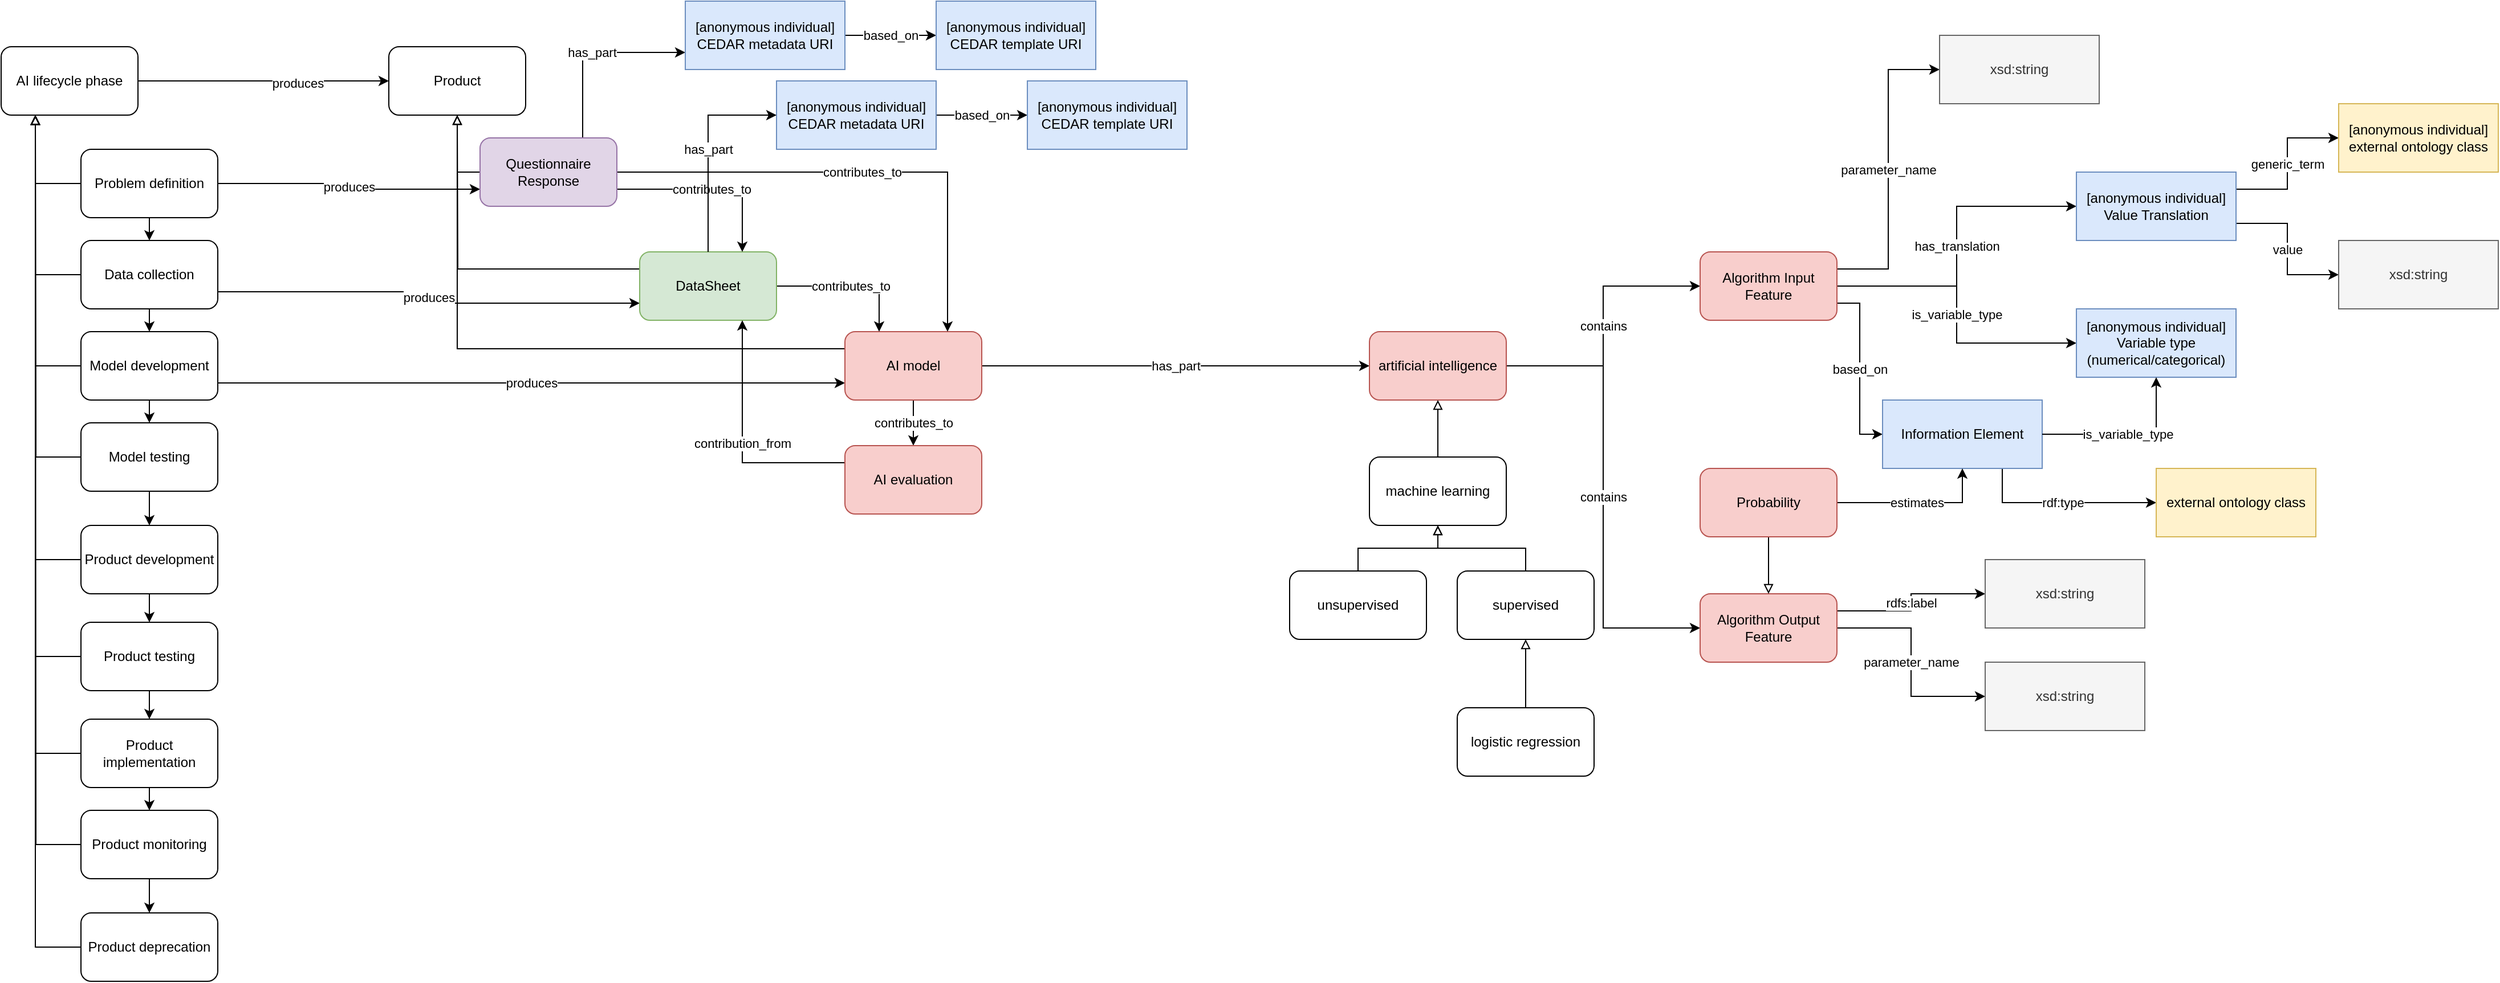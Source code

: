 <mxfile version="21.1.2" type="device">
  <diagram id="C5RBs43oDa-KdzZeNtuy" name="AI model">
    <mxGraphModel dx="1193" dy="843" grid="1" gridSize="10" guides="1" tooltips="1" connect="1" arrows="1" fold="1" page="1" pageScale="1" pageWidth="827" pageHeight="1169" math="0" shadow="0">
      <root>
        <mxCell id="WIyWlLk6GJQsqaUBKTNV-0" />
        <mxCell id="WIyWlLk6GJQsqaUBKTNV-1" parent="WIyWlLk6GJQsqaUBKTNV-0" />
        <mxCell id="dM_Qt6CL8K8Z289YyEKp-29" style="edgeStyle=orthogonalEdgeStyle;rounded=0;orthogonalLoop=1;jettySize=auto;html=1;exitX=1;exitY=0.5;exitDx=0;exitDy=0;entryX=0;entryY=0.5;entryDx=0;entryDy=0;endArrow=classic;endFill=1;" parent="WIyWlLk6GJQsqaUBKTNV-1" source="dM_Qt6CL8K8Z289YyEKp-0" target="dM_Qt6CL8K8Z289YyEKp-28" edge="1">
          <mxGeometry relative="1" as="geometry" />
        </mxCell>
        <mxCell id="dM_Qt6CL8K8Z289YyEKp-30" value="produces" style="edgeLabel;html=1;align=center;verticalAlign=middle;resizable=0;points=[];" parent="dM_Qt6CL8K8Z289YyEKp-29" vertex="1" connectable="0">
          <mxGeometry x="0.273" y="-2" relative="1" as="geometry">
            <mxPoint as="offset" />
          </mxGeometry>
        </mxCell>
        <mxCell id="dM_Qt6CL8K8Z289YyEKp-0" value="AI lifecycle phase" style="rounded=1;whiteSpace=wrap;html=1;" parent="WIyWlLk6GJQsqaUBKTNV-1" vertex="1">
          <mxGeometry x="70" y="50" width="120" height="60" as="geometry" />
        </mxCell>
        <mxCell id="dM_Qt6CL8K8Z289YyEKp-11" style="edgeStyle=orthogonalEdgeStyle;rounded=0;orthogonalLoop=1;jettySize=auto;html=1;exitX=0.5;exitY=1;exitDx=0;exitDy=0;entryX=0.5;entryY=0;entryDx=0;entryDy=0;" parent="WIyWlLk6GJQsqaUBKTNV-1" source="dM_Qt6CL8K8Z289YyEKp-1" target="dM_Qt6CL8K8Z289YyEKp-2" edge="1">
          <mxGeometry relative="1" as="geometry" />
        </mxCell>
        <mxCell id="dM_Qt6CL8K8Z289YyEKp-19" style="edgeStyle=orthogonalEdgeStyle;rounded=0;orthogonalLoop=1;jettySize=auto;html=1;exitX=0;exitY=0.5;exitDx=0;exitDy=0;entryX=0.25;entryY=1;entryDx=0;entryDy=0;endArrow=block;endFill=0;" parent="WIyWlLk6GJQsqaUBKTNV-1" source="dM_Qt6CL8K8Z289YyEKp-1" target="dM_Qt6CL8K8Z289YyEKp-0" edge="1">
          <mxGeometry relative="1" as="geometry" />
        </mxCell>
        <mxCell id="Yw4uyzj8dCI01mVFC5TL-0" value="produces" style="edgeStyle=orthogonalEdgeStyle;rounded=0;orthogonalLoop=1;jettySize=auto;html=1;exitX=1;exitY=0.5;exitDx=0;exitDy=0;entryX=0;entryY=0.75;entryDx=0;entryDy=0;" edge="1" parent="WIyWlLk6GJQsqaUBKTNV-1" source="dM_Qt6CL8K8Z289YyEKp-1" target="SN9f8TlN3MCeiG-UvgbM-5">
          <mxGeometry relative="1" as="geometry" />
        </mxCell>
        <mxCell id="dM_Qt6CL8K8Z289YyEKp-1" value="Problem definition" style="rounded=1;whiteSpace=wrap;html=1;" parent="WIyWlLk6GJQsqaUBKTNV-1" vertex="1">
          <mxGeometry x="140" y="140" width="120" height="60" as="geometry" />
        </mxCell>
        <mxCell id="dM_Qt6CL8K8Z289YyEKp-12" style="edgeStyle=orthogonalEdgeStyle;rounded=0;orthogonalLoop=1;jettySize=auto;html=1;exitX=0.5;exitY=1;exitDx=0;exitDy=0;entryX=0.5;entryY=0;entryDx=0;entryDy=0;" parent="WIyWlLk6GJQsqaUBKTNV-1" source="dM_Qt6CL8K8Z289YyEKp-2" target="dM_Qt6CL8K8Z289YyEKp-3" edge="1">
          <mxGeometry relative="1" as="geometry" />
        </mxCell>
        <mxCell id="Yw4uyzj8dCI01mVFC5TL-1" value="produces" style="edgeStyle=orthogonalEdgeStyle;rounded=0;orthogonalLoop=1;jettySize=auto;html=1;exitX=1;exitY=0.75;exitDx=0;exitDy=0;entryX=0;entryY=0.75;entryDx=0;entryDy=0;" edge="1" parent="WIyWlLk6GJQsqaUBKTNV-1" source="dM_Qt6CL8K8Z289YyEKp-2" target="SN9f8TlN3MCeiG-UvgbM-4">
          <mxGeometry relative="1" as="geometry" />
        </mxCell>
        <mxCell id="dM_Qt6CL8K8Z289YyEKp-2" value="Data collection" style="rounded=1;whiteSpace=wrap;html=1;" parent="WIyWlLk6GJQsqaUBKTNV-1" vertex="1">
          <mxGeometry x="140" y="220" width="120" height="60" as="geometry" />
        </mxCell>
        <mxCell id="dM_Qt6CL8K8Z289YyEKp-13" style="edgeStyle=orthogonalEdgeStyle;rounded=0;orthogonalLoop=1;jettySize=auto;html=1;exitX=0.5;exitY=1;exitDx=0;exitDy=0;entryX=0.5;entryY=0;entryDx=0;entryDy=0;" parent="WIyWlLk6GJQsqaUBKTNV-1" source="dM_Qt6CL8K8Z289YyEKp-3" target="dM_Qt6CL8K8Z289YyEKp-4" edge="1">
          <mxGeometry relative="1" as="geometry" />
        </mxCell>
        <mxCell id="Yw4uyzj8dCI01mVFC5TL-2" value="produces" style="edgeStyle=orthogonalEdgeStyle;rounded=0;orthogonalLoop=1;jettySize=auto;html=1;exitX=1;exitY=0.75;exitDx=0;exitDy=0;entryX=0;entryY=0.75;entryDx=0;entryDy=0;" edge="1" parent="WIyWlLk6GJQsqaUBKTNV-1" source="dM_Qt6CL8K8Z289YyEKp-3" target="dM_Qt6CL8K8Z289YyEKp-31">
          <mxGeometry relative="1" as="geometry" />
        </mxCell>
        <mxCell id="dM_Qt6CL8K8Z289YyEKp-3" value="Model development" style="rounded=1;whiteSpace=wrap;html=1;" parent="WIyWlLk6GJQsqaUBKTNV-1" vertex="1">
          <mxGeometry x="140" y="300" width="120" height="60" as="geometry" />
        </mxCell>
        <mxCell id="dM_Qt6CL8K8Z289YyEKp-14" style="edgeStyle=orthogonalEdgeStyle;rounded=0;orthogonalLoop=1;jettySize=auto;html=1;exitX=0.5;exitY=1;exitDx=0;exitDy=0;entryX=0.5;entryY=0;entryDx=0;entryDy=0;" parent="WIyWlLk6GJQsqaUBKTNV-1" source="dM_Qt6CL8K8Z289YyEKp-4" target="dM_Qt6CL8K8Z289YyEKp-5" edge="1">
          <mxGeometry relative="1" as="geometry" />
        </mxCell>
        <mxCell id="dM_Qt6CL8K8Z289YyEKp-4" value="Model testing" style="rounded=1;whiteSpace=wrap;html=1;" parent="WIyWlLk6GJQsqaUBKTNV-1" vertex="1">
          <mxGeometry x="140" y="380" width="120" height="60" as="geometry" />
        </mxCell>
        <mxCell id="dM_Qt6CL8K8Z289YyEKp-15" style="edgeStyle=orthogonalEdgeStyle;rounded=0;orthogonalLoop=1;jettySize=auto;html=1;exitX=0.5;exitY=1;exitDx=0;exitDy=0;entryX=0.5;entryY=0;entryDx=0;entryDy=0;" parent="WIyWlLk6GJQsqaUBKTNV-1" source="dM_Qt6CL8K8Z289YyEKp-5" target="dM_Qt6CL8K8Z289YyEKp-6" edge="1">
          <mxGeometry relative="1" as="geometry" />
        </mxCell>
        <mxCell id="dM_Qt6CL8K8Z289YyEKp-5" value="Product development" style="rounded=1;whiteSpace=wrap;html=1;" parent="WIyWlLk6GJQsqaUBKTNV-1" vertex="1">
          <mxGeometry x="140" y="470" width="120" height="60" as="geometry" />
        </mxCell>
        <mxCell id="dM_Qt6CL8K8Z289YyEKp-16" style="edgeStyle=orthogonalEdgeStyle;rounded=0;orthogonalLoop=1;jettySize=auto;html=1;exitX=0.5;exitY=1;exitDx=0;exitDy=0;entryX=0.5;entryY=0;entryDx=0;entryDy=0;" parent="WIyWlLk6GJQsqaUBKTNV-1" source="dM_Qt6CL8K8Z289YyEKp-6" target="dM_Qt6CL8K8Z289YyEKp-7" edge="1">
          <mxGeometry relative="1" as="geometry" />
        </mxCell>
        <mxCell id="dM_Qt6CL8K8Z289YyEKp-6" value="Product testing" style="rounded=1;whiteSpace=wrap;html=1;" parent="WIyWlLk6GJQsqaUBKTNV-1" vertex="1">
          <mxGeometry x="140" y="555" width="120" height="60" as="geometry" />
        </mxCell>
        <mxCell id="dM_Qt6CL8K8Z289YyEKp-17" style="edgeStyle=orthogonalEdgeStyle;rounded=0;orthogonalLoop=1;jettySize=auto;html=1;exitX=0.5;exitY=1;exitDx=0;exitDy=0;entryX=0.5;entryY=0;entryDx=0;entryDy=0;" parent="WIyWlLk6GJQsqaUBKTNV-1" source="dM_Qt6CL8K8Z289YyEKp-7" target="dM_Qt6CL8K8Z289YyEKp-8" edge="1">
          <mxGeometry relative="1" as="geometry" />
        </mxCell>
        <mxCell id="dM_Qt6CL8K8Z289YyEKp-7" value="Product implementation" style="rounded=1;whiteSpace=wrap;html=1;" parent="WIyWlLk6GJQsqaUBKTNV-1" vertex="1">
          <mxGeometry x="140" y="640" width="120" height="60" as="geometry" />
        </mxCell>
        <mxCell id="dM_Qt6CL8K8Z289YyEKp-18" style="edgeStyle=orthogonalEdgeStyle;rounded=0;orthogonalLoop=1;jettySize=auto;html=1;exitX=0.5;exitY=1;exitDx=0;exitDy=0;entryX=0.5;entryY=0;entryDx=0;entryDy=0;" parent="WIyWlLk6GJQsqaUBKTNV-1" source="dM_Qt6CL8K8Z289YyEKp-8" target="dM_Qt6CL8K8Z289YyEKp-9" edge="1">
          <mxGeometry relative="1" as="geometry" />
        </mxCell>
        <mxCell id="dM_Qt6CL8K8Z289YyEKp-8" value="Product monitoring" style="rounded=1;whiteSpace=wrap;html=1;" parent="WIyWlLk6GJQsqaUBKTNV-1" vertex="1">
          <mxGeometry x="140" y="720" width="120" height="60" as="geometry" />
        </mxCell>
        <mxCell id="dM_Qt6CL8K8Z289YyEKp-9" value="Product deprecation" style="rounded=1;whiteSpace=wrap;html=1;" parent="WIyWlLk6GJQsqaUBKTNV-1" vertex="1">
          <mxGeometry x="140" y="810" width="120" height="60" as="geometry" />
        </mxCell>
        <mxCell id="dM_Qt6CL8K8Z289YyEKp-20" style="edgeStyle=orthogonalEdgeStyle;rounded=0;orthogonalLoop=1;jettySize=auto;html=1;exitX=0;exitY=0.5;exitDx=0;exitDy=0;entryX=0.25;entryY=1;entryDx=0;entryDy=0;endArrow=block;endFill=0;" parent="WIyWlLk6GJQsqaUBKTNV-1" source="dM_Qt6CL8K8Z289YyEKp-2" target="dM_Qt6CL8K8Z289YyEKp-0" edge="1">
          <mxGeometry relative="1" as="geometry">
            <mxPoint x="150" y="180" as="sourcePoint" />
            <mxPoint x="110" y="120" as="targetPoint" />
          </mxGeometry>
        </mxCell>
        <mxCell id="dM_Qt6CL8K8Z289YyEKp-21" style="edgeStyle=orthogonalEdgeStyle;rounded=0;orthogonalLoop=1;jettySize=auto;html=1;exitX=0;exitY=0.5;exitDx=0;exitDy=0;entryX=0.25;entryY=1;entryDx=0;entryDy=0;endArrow=block;endFill=0;" parent="WIyWlLk6GJQsqaUBKTNV-1" source="dM_Qt6CL8K8Z289YyEKp-3" target="dM_Qt6CL8K8Z289YyEKp-0" edge="1">
          <mxGeometry relative="1" as="geometry">
            <mxPoint x="150" y="260" as="sourcePoint" />
            <mxPoint x="110" y="120" as="targetPoint" />
          </mxGeometry>
        </mxCell>
        <mxCell id="dM_Qt6CL8K8Z289YyEKp-22" style="edgeStyle=orthogonalEdgeStyle;rounded=0;orthogonalLoop=1;jettySize=auto;html=1;exitX=0;exitY=0.5;exitDx=0;exitDy=0;endArrow=block;endFill=0;" parent="WIyWlLk6GJQsqaUBKTNV-1" source="dM_Qt6CL8K8Z289YyEKp-4" edge="1">
          <mxGeometry relative="1" as="geometry">
            <mxPoint x="160" y="270" as="sourcePoint" />
            <mxPoint x="100" y="110" as="targetPoint" />
          </mxGeometry>
        </mxCell>
        <mxCell id="dM_Qt6CL8K8Z289YyEKp-23" style="edgeStyle=orthogonalEdgeStyle;rounded=0;orthogonalLoop=1;jettySize=auto;html=1;exitX=0;exitY=0.5;exitDx=0;exitDy=0;entryX=0.25;entryY=1;entryDx=0;entryDy=0;endArrow=block;endFill=0;" parent="WIyWlLk6GJQsqaUBKTNV-1" source="dM_Qt6CL8K8Z289YyEKp-5" target="dM_Qt6CL8K8Z289YyEKp-0" edge="1">
          <mxGeometry relative="1" as="geometry">
            <mxPoint x="170" y="280" as="sourcePoint" />
            <mxPoint x="130" y="140" as="targetPoint" />
          </mxGeometry>
        </mxCell>
        <mxCell id="dM_Qt6CL8K8Z289YyEKp-24" style="edgeStyle=orthogonalEdgeStyle;rounded=0;orthogonalLoop=1;jettySize=auto;html=1;exitX=0;exitY=0.5;exitDx=0;exitDy=0;entryX=0.25;entryY=1;entryDx=0;entryDy=0;endArrow=block;endFill=0;" parent="WIyWlLk6GJQsqaUBKTNV-1" source="dM_Qt6CL8K8Z289YyEKp-6" target="dM_Qt6CL8K8Z289YyEKp-0" edge="1">
          <mxGeometry relative="1" as="geometry">
            <mxPoint x="180" y="290" as="sourcePoint" />
            <mxPoint x="140" y="150" as="targetPoint" />
          </mxGeometry>
        </mxCell>
        <mxCell id="dM_Qt6CL8K8Z289YyEKp-25" style="edgeStyle=orthogonalEdgeStyle;rounded=0;orthogonalLoop=1;jettySize=auto;html=1;exitX=0;exitY=0.5;exitDx=0;exitDy=0;endArrow=block;endFill=0;entryX=0.25;entryY=1;entryDx=0;entryDy=0;" parent="WIyWlLk6GJQsqaUBKTNV-1" source="dM_Qt6CL8K8Z289YyEKp-7" target="dM_Qt6CL8K8Z289YyEKp-0" edge="1">
          <mxGeometry relative="1" as="geometry">
            <mxPoint x="190" y="300" as="sourcePoint" />
            <mxPoint x="80" y="150" as="targetPoint" />
          </mxGeometry>
        </mxCell>
        <mxCell id="dM_Qt6CL8K8Z289YyEKp-26" style="edgeStyle=orthogonalEdgeStyle;rounded=0;orthogonalLoop=1;jettySize=auto;html=1;exitX=0;exitY=0.5;exitDx=0;exitDy=0;endArrow=block;endFill=0;" parent="WIyWlLk6GJQsqaUBKTNV-1" source="dM_Qt6CL8K8Z289YyEKp-8" edge="1">
          <mxGeometry relative="1" as="geometry">
            <mxPoint x="70" y="350" as="sourcePoint" />
            <mxPoint x="100" y="110" as="targetPoint" />
          </mxGeometry>
        </mxCell>
        <mxCell id="dM_Qt6CL8K8Z289YyEKp-27" style="edgeStyle=orthogonalEdgeStyle;rounded=0;orthogonalLoop=1;jettySize=auto;html=1;exitX=0;exitY=0.5;exitDx=0;exitDy=0;endArrow=block;endFill=0;entryX=0.25;entryY=1;entryDx=0;entryDy=0;" parent="WIyWlLk6GJQsqaUBKTNV-1" source="dM_Qt6CL8K8Z289YyEKp-9" target="dM_Qt6CL8K8Z289YyEKp-0" edge="1">
          <mxGeometry relative="1" as="geometry">
            <mxPoint x="150" y="760" as="sourcePoint" />
            <mxPoint x="110" y="120" as="targetPoint" />
          </mxGeometry>
        </mxCell>
        <mxCell id="dM_Qt6CL8K8Z289YyEKp-28" value="Product" style="rounded=1;whiteSpace=wrap;html=1;" parent="WIyWlLk6GJQsqaUBKTNV-1" vertex="1">
          <mxGeometry x="410" y="50" width="120" height="60" as="geometry" />
        </mxCell>
        <mxCell id="dM_Qt6CL8K8Z289YyEKp-33" style="edgeStyle=orthogonalEdgeStyle;rounded=0;orthogonalLoop=1;jettySize=auto;html=1;exitX=0;exitY=0.25;exitDx=0;exitDy=0;entryX=0.5;entryY=1;entryDx=0;entryDy=0;endArrow=block;endFill=0;" parent="WIyWlLk6GJQsqaUBKTNV-1" source="dM_Qt6CL8K8Z289YyEKp-31" target="dM_Qt6CL8K8Z289YyEKp-28" edge="1">
          <mxGeometry relative="1" as="geometry" />
        </mxCell>
        <mxCell id="dM_Qt6CL8K8Z289YyEKp-35" value="has_part" style="edgeStyle=orthogonalEdgeStyle;rounded=0;orthogonalLoop=1;jettySize=auto;html=1;exitX=1;exitY=0.5;exitDx=0;exitDy=0;entryX=0;entryY=0.5;entryDx=0;entryDy=0;endArrow=classic;endFill=1;" parent="WIyWlLk6GJQsqaUBKTNV-1" source="dM_Qt6CL8K8Z289YyEKp-31" target="dM_Qt6CL8K8Z289YyEKp-34" edge="1">
          <mxGeometry relative="1" as="geometry" />
        </mxCell>
        <mxCell id="bSSH-97sY-6J7uN4rARN-9" value="contributes_to" style="edgeStyle=orthogonalEdgeStyle;rounded=0;orthogonalLoop=1;jettySize=auto;html=1;exitX=0.5;exitY=1;exitDx=0;exitDy=0;entryX=0.5;entryY=0;entryDx=0;entryDy=0;" edge="1" parent="WIyWlLk6GJQsqaUBKTNV-1" source="dM_Qt6CL8K8Z289YyEKp-31" target="bSSH-97sY-6J7uN4rARN-8">
          <mxGeometry relative="1" as="geometry" />
        </mxCell>
        <mxCell id="dM_Qt6CL8K8Z289YyEKp-31" value="AI model" style="rounded=1;whiteSpace=wrap;html=1;fillColor=#f8cecc;strokeColor=#b85450;" parent="WIyWlLk6GJQsqaUBKTNV-1" vertex="1">
          <mxGeometry x="810" y="300" width="120" height="60" as="geometry" />
        </mxCell>
        <mxCell id="dM_Qt6CL8K8Z289YyEKp-38" value="contains" style="edgeStyle=orthogonalEdgeStyle;rounded=0;orthogonalLoop=1;jettySize=auto;html=1;exitX=1;exitY=0.5;exitDx=0;exitDy=0;entryX=0;entryY=0.5;entryDx=0;entryDy=0;endArrow=classic;endFill=1;" parent="WIyWlLk6GJQsqaUBKTNV-1" source="dM_Qt6CL8K8Z289YyEKp-34" target="dM_Qt6CL8K8Z289YyEKp-36" edge="1">
          <mxGeometry relative="1" as="geometry" />
        </mxCell>
        <mxCell id="dM_Qt6CL8K8Z289YyEKp-39" value="contains" style="edgeStyle=orthogonalEdgeStyle;rounded=0;orthogonalLoop=1;jettySize=auto;html=1;exitX=1;exitY=0.5;exitDx=0;exitDy=0;entryX=0;entryY=0.5;entryDx=0;entryDy=0;endArrow=classic;endFill=1;" parent="WIyWlLk6GJQsqaUBKTNV-1" source="dM_Qt6CL8K8Z289YyEKp-34" target="dM_Qt6CL8K8Z289YyEKp-37" edge="1">
          <mxGeometry relative="1" as="geometry" />
        </mxCell>
        <mxCell id="dM_Qt6CL8K8Z289YyEKp-34" value="artificial intelligence" style="rounded=1;whiteSpace=wrap;html=1;fillColor=#f8cecc;strokeColor=#b85450;" parent="WIyWlLk6GJQsqaUBKTNV-1" vertex="1">
          <mxGeometry x="1270" y="300" width="120" height="60" as="geometry" />
        </mxCell>
        <mxCell id="dM_Qt6CL8K8Z289YyEKp-41" value="based_on" style="edgeStyle=orthogonalEdgeStyle;rounded=0;orthogonalLoop=1;jettySize=auto;html=1;exitX=1;exitY=0.75;exitDx=0;exitDy=0;entryX=0;entryY=0.5;entryDx=0;entryDy=0;endArrow=classic;endFill=1;" parent="WIyWlLk6GJQsqaUBKTNV-1" source="dM_Qt6CL8K8Z289YyEKp-36" target="dM_Qt6CL8K8Z289YyEKp-40" edge="1">
          <mxGeometry relative="1" as="geometry" />
        </mxCell>
        <mxCell id="dM_Qt6CL8K8Z289YyEKp-45" value="is_variable_type" style="edgeStyle=orthogonalEdgeStyle;rounded=0;orthogonalLoop=1;jettySize=auto;html=1;exitX=1;exitY=0.5;exitDx=0;exitDy=0;entryX=0;entryY=0.5;entryDx=0;entryDy=0;endArrow=classic;endFill=1;" parent="WIyWlLk6GJQsqaUBKTNV-1" source="dM_Qt6CL8K8Z289YyEKp-36" target="dM_Qt6CL8K8Z289YyEKp-44" edge="1">
          <mxGeometry relative="1" as="geometry" />
        </mxCell>
        <mxCell id="dM_Qt6CL8K8Z289YyEKp-49" value="parameter_name" style="edgeStyle=orthogonalEdgeStyle;rounded=0;orthogonalLoop=1;jettySize=auto;html=1;exitX=1;exitY=0.25;exitDx=0;exitDy=0;entryX=0;entryY=0.5;entryDx=0;entryDy=0;endArrow=classic;endFill=1;" parent="WIyWlLk6GJQsqaUBKTNV-1" source="dM_Qt6CL8K8Z289YyEKp-36" target="dM_Qt6CL8K8Z289YyEKp-48" edge="1">
          <mxGeometry relative="1" as="geometry" />
        </mxCell>
        <mxCell id="dM_Qt6CL8K8Z289YyEKp-56" value="has_translation" style="edgeStyle=orthogonalEdgeStyle;rounded=0;orthogonalLoop=1;jettySize=auto;html=1;exitX=1;exitY=0.5;exitDx=0;exitDy=0;entryX=0;entryY=0.5;entryDx=0;entryDy=0;endArrow=classic;endFill=1;" parent="WIyWlLk6GJQsqaUBKTNV-1" source="dM_Qt6CL8K8Z289YyEKp-36" target="dM_Qt6CL8K8Z289YyEKp-50" edge="1">
          <mxGeometry relative="1" as="geometry" />
        </mxCell>
        <mxCell id="dM_Qt6CL8K8Z289YyEKp-36" value="Algorithm Input Feature" style="rounded=1;whiteSpace=wrap;html=1;fillColor=#f8cecc;strokeColor=#b85450;" parent="WIyWlLk6GJQsqaUBKTNV-1" vertex="1">
          <mxGeometry x="1560" y="230" width="120" height="60" as="geometry" />
        </mxCell>
        <mxCell id="dM_Qt6CL8K8Z289YyEKp-58" value="rdfs:label" style="edgeStyle=orthogonalEdgeStyle;rounded=0;orthogonalLoop=1;jettySize=auto;html=1;exitX=1;exitY=0.25;exitDx=0;exitDy=0;entryX=0;entryY=0.5;entryDx=0;entryDy=0;endArrow=classic;endFill=1;" parent="WIyWlLk6GJQsqaUBKTNV-1" source="dM_Qt6CL8K8Z289YyEKp-37" target="dM_Qt6CL8K8Z289YyEKp-57" edge="1">
          <mxGeometry relative="1" as="geometry" />
        </mxCell>
        <mxCell id="dM_Qt6CL8K8Z289YyEKp-60" value="parameter_name" style="edgeStyle=orthogonalEdgeStyle;rounded=0;orthogonalLoop=1;jettySize=auto;html=1;exitX=1;exitY=0.5;exitDx=0;exitDy=0;entryX=0;entryY=0.5;entryDx=0;entryDy=0;endArrow=classic;endFill=1;" parent="WIyWlLk6GJQsqaUBKTNV-1" source="dM_Qt6CL8K8Z289YyEKp-37" target="dM_Qt6CL8K8Z289YyEKp-59" edge="1">
          <mxGeometry relative="1" as="geometry" />
        </mxCell>
        <mxCell id="dM_Qt6CL8K8Z289YyEKp-37" value="Algorithm Output Feature" style="rounded=1;whiteSpace=wrap;html=1;fillColor=#f8cecc;strokeColor=#b85450;" parent="WIyWlLk6GJQsqaUBKTNV-1" vertex="1">
          <mxGeometry x="1560" y="530" width="120" height="60" as="geometry" />
        </mxCell>
        <mxCell id="SN9f8TlN3MCeiG-UvgbM-1" value="rdf:type" style="edgeStyle=orthogonalEdgeStyle;rounded=0;orthogonalLoop=1;jettySize=auto;html=1;exitX=0.75;exitY=1;exitDx=0;exitDy=0;entryX=0;entryY=0.5;entryDx=0;entryDy=0;" edge="1" parent="WIyWlLk6GJQsqaUBKTNV-1" source="dM_Qt6CL8K8Z289YyEKp-40" target="SN9f8TlN3MCeiG-UvgbM-2">
          <mxGeometry relative="1" as="geometry">
            <mxPoint x="1930" y="460" as="targetPoint" />
          </mxGeometry>
        </mxCell>
        <mxCell id="dM_Qt6CL8K8Z289YyEKp-40" value="Information Element" style="rounded=0;whiteSpace=wrap;html=1;fillColor=#dae8fc;strokeColor=#6c8ebf;" parent="WIyWlLk6GJQsqaUBKTNV-1" vertex="1">
          <mxGeometry x="1720" y="360" width="140" height="60" as="geometry" />
        </mxCell>
        <mxCell id="dM_Qt6CL8K8Z289YyEKp-44" value="[anonymous individual]&lt;br&gt;Variable type&lt;br&gt;(numerical/categorical)" style="rounded=0;whiteSpace=wrap;html=1;fillColor=#dae8fc;strokeColor=#6c8ebf;" parent="WIyWlLk6GJQsqaUBKTNV-1" vertex="1">
          <mxGeometry x="1890" y="280" width="140" height="60" as="geometry" />
        </mxCell>
        <mxCell id="dM_Qt6CL8K8Z289YyEKp-48" value="xsd:string" style="rounded=0;whiteSpace=wrap;html=1;fillColor=#f5f5f5;fontColor=#333333;strokeColor=#666666;" parent="WIyWlLk6GJQsqaUBKTNV-1" vertex="1">
          <mxGeometry x="1770" y="40" width="140" height="60" as="geometry" />
        </mxCell>
        <mxCell id="dM_Qt6CL8K8Z289YyEKp-52" value="generic_term" style="edgeStyle=orthogonalEdgeStyle;rounded=0;orthogonalLoop=1;jettySize=auto;html=1;endArrow=classic;endFill=1;exitX=1;exitY=0.25;exitDx=0;exitDy=0;" parent="WIyWlLk6GJQsqaUBKTNV-1" source="dM_Qt6CL8K8Z289YyEKp-50" target="dM_Qt6CL8K8Z289YyEKp-51" edge="1">
          <mxGeometry relative="1" as="geometry" />
        </mxCell>
        <mxCell id="dM_Qt6CL8K8Z289YyEKp-55" value="value" style="edgeStyle=orthogonalEdgeStyle;rounded=0;orthogonalLoop=1;jettySize=auto;html=1;exitX=1;exitY=0.75;exitDx=0;exitDy=0;entryX=0;entryY=0.5;entryDx=0;entryDy=0;endArrow=classic;endFill=1;" parent="WIyWlLk6GJQsqaUBKTNV-1" source="dM_Qt6CL8K8Z289YyEKp-50" target="dM_Qt6CL8K8Z289YyEKp-54" edge="1">
          <mxGeometry relative="1" as="geometry" />
        </mxCell>
        <mxCell id="dM_Qt6CL8K8Z289YyEKp-50" value="[anonymous individual]&lt;br&gt;Value Translation" style="rounded=0;whiteSpace=wrap;html=1;fillColor=#dae8fc;strokeColor=#6c8ebf;" parent="WIyWlLk6GJQsqaUBKTNV-1" vertex="1">
          <mxGeometry x="1890" y="160" width="140" height="60" as="geometry" />
        </mxCell>
        <mxCell id="dM_Qt6CL8K8Z289YyEKp-51" value="[anonymous individual]&lt;br&gt;external ontology class" style="whiteSpace=wrap;html=1;rounded=0;fillColor=#fff2cc;strokeColor=#d6b656;" parent="WIyWlLk6GJQsqaUBKTNV-1" vertex="1">
          <mxGeometry x="2120" y="100" width="140" height="60" as="geometry" />
        </mxCell>
        <mxCell id="dM_Qt6CL8K8Z289YyEKp-54" value="xsd:string" style="rounded=0;whiteSpace=wrap;html=1;fillColor=#f5f5f5;fontColor=#333333;strokeColor=#666666;" parent="WIyWlLk6GJQsqaUBKTNV-1" vertex="1">
          <mxGeometry x="2120" y="220" width="140" height="60" as="geometry" />
        </mxCell>
        <mxCell id="dM_Qt6CL8K8Z289YyEKp-57" value="xsd:string" style="rounded=0;whiteSpace=wrap;html=1;fillColor=#f5f5f5;fontColor=#333333;strokeColor=#666666;" parent="WIyWlLk6GJQsqaUBKTNV-1" vertex="1">
          <mxGeometry x="1810" y="500" width="140" height="60" as="geometry" />
        </mxCell>
        <mxCell id="dM_Qt6CL8K8Z289YyEKp-59" value="xsd:string" style="rounded=0;whiteSpace=wrap;html=1;fillColor=#f5f5f5;fontColor=#333333;strokeColor=#666666;" parent="WIyWlLk6GJQsqaUBKTNV-1" vertex="1">
          <mxGeometry x="1810" y="590" width="140" height="60" as="geometry" />
        </mxCell>
        <mxCell id="dM_Qt6CL8K8Z289YyEKp-64" style="edgeStyle=orthogonalEdgeStyle;rounded=0;orthogonalLoop=1;jettySize=auto;html=1;exitX=0.5;exitY=1;exitDx=0;exitDy=0;entryX=0.5;entryY=0;entryDx=0;entryDy=0;endArrow=block;endFill=0;" parent="WIyWlLk6GJQsqaUBKTNV-1" source="dM_Qt6CL8K8Z289YyEKp-63" target="dM_Qt6CL8K8Z289YyEKp-37" edge="1">
          <mxGeometry relative="1" as="geometry" />
        </mxCell>
        <mxCell id="hWLEaWJ-5blyYh4Wp0G3-11" value="estimates" style="edgeStyle=orthogonalEdgeStyle;rounded=0;orthogonalLoop=1;jettySize=auto;html=1;exitX=1;exitY=0.5;exitDx=0;exitDy=0;entryX=0.5;entryY=1;entryDx=0;entryDy=0;" parent="WIyWlLk6GJQsqaUBKTNV-1" source="dM_Qt6CL8K8Z289YyEKp-63" target="dM_Qt6CL8K8Z289YyEKp-40" edge="1">
          <mxGeometry relative="1" as="geometry">
            <mxPoint x="1850" y="480" as="targetPoint" />
          </mxGeometry>
        </mxCell>
        <mxCell id="dM_Qt6CL8K8Z289YyEKp-63" value="Probability" style="rounded=1;whiteSpace=wrap;html=1;fillColor=#f8cecc;strokeColor=#b85450;" parent="WIyWlLk6GJQsqaUBKTNV-1" vertex="1">
          <mxGeometry x="1560" y="420" width="120" height="60" as="geometry" />
        </mxCell>
        <mxCell id="hWLEaWJ-5blyYh4Wp0G3-1" style="edgeStyle=orthogonalEdgeStyle;rounded=0;orthogonalLoop=1;jettySize=auto;html=1;exitX=0.5;exitY=0;exitDx=0;exitDy=0;entryX=0.5;entryY=1;entryDx=0;entryDy=0;endArrow=block;endFill=0;" parent="WIyWlLk6GJQsqaUBKTNV-1" source="hWLEaWJ-5blyYh4Wp0G3-0" target="dM_Qt6CL8K8Z289YyEKp-34" edge="1">
          <mxGeometry relative="1" as="geometry" />
        </mxCell>
        <mxCell id="hWLEaWJ-5blyYh4Wp0G3-0" value="machine learning" style="rounded=1;whiteSpace=wrap;html=1;" parent="WIyWlLk6GJQsqaUBKTNV-1" vertex="1">
          <mxGeometry x="1270" y="410" width="120" height="60" as="geometry" />
        </mxCell>
        <mxCell id="hWLEaWJ-5blyYh4Wp0G3-3" style="edgeStyle=orthogonalEdgeStyle;rounded=0;orthogonalLoop=1;jettySize=auto;html=1;exitX=0.5;exitY=0;exitDx=0;exitDy=0;entryX=0.5;entryY=1;entryDx=0;entryDy=0;endArrow=block;endFill=0;" parent="WIyWlLk6GJQsqaUBKTNV-1" source="hWLEaWJ-5blyYh4Wp0G3-2" target="hWLEaWJ-5blyYh4Wp0G3-0" edge="1">
          <mxGeometry relative="1" as="geometry" />
        </mxCell>
        <mxCell id="hWLEaWJ-5blyYh4Wp0G3-2" value="supervised" style="rounded=1;whiteSpace=wrap;html=1;" parent="WIyWlLk6GJQsqaUBKTNV-1" vertex="1">
          <mxGeometry x="1347" y="510" width="120" height="60" as="geometry" />
        </mxCell>
        <mxCell id="hWLEaWJ-5blyYh4Wp0G3-7" style="edgeStyle=orthogonalEdgeStyle;rounded=0;orthogonalLoop=1;jettySize=auto;html=1;exitX=0.5;exitY=0;exitDx=0;exitDy=0;entryX=0.5;entryY=1;entryDx=0;entryDy=0;endArrow=block;endFill=0;" parent="WIyWlLk6GJQsqaUBKTNV-1" source="hWLEaWJ-5blyYh4Wp0G3-4" target="hWLEaWJ-5blyYh4Wp0G3-0" edge="1">
          <mxGeometry relative="1" as="geometry" />
        </mxCell>
        <mxCell id="hWLEaWJ-5blyYh4Wp0G3-4" value="unsupervised" style="rounded=1;whiteSpace=wrap;html=1;" parent="WIyWlLk6GJQsqaUBKTNV-1" vertex="1">
          <mxGeometry x="1200" y="510" width="120" height="60" as="geometry" />
        </mxCell>
        <mxCell id="hWLEaWJ-5blyYh4Wp0G3-9" style="edgeStyle=orthogonalEdgeStyle;rounded=0;orthogonalLoop=1;jettySize=auto;html=1;exitX=0.5;exitY=0;exitDx=0;exitDy=0;entryX=0.5;entryY=1;entryDx=0;entryDy=0;endArrow=block;endFill=0;" parent="WIyWlLk6GJQsqaUBKTNV-1" source="hWLEaWJ-5blyYh4Wp0G3-8" target="hWLEaWJ-5blyYh4Wp0G3-2" edge="1">
          <mxGeometry relative="1" as="geometry" />
        </mxCell>
        <mxCell id="hWLEaWJ-5blyYh4Wp0G3-8" value="logistic regression" style="rounded=1;whiteSpace=wrap;html=1;" parent="WIyWlLk6GJQsqaUBKTNV-1" vertex="1">
          <mxGeometry x="1347" y="630" width="120" height="60" as="geometry" />
        </mxCell>
        <mxCell id="SN9f8TlN3MCeiG-UvgbM-0" value="is_variable_type" style="edgeStyle=orthogonalEdgeStyle;rounded=0;orthogonalLoop=1;jettySize=auto;html=1;exitX=1;exitY=0.5;exitDx=0;exitDy=0;entryX=0.5;entryY=1;entryDx=0;entryDy=0;endArrow=classic;endFill=1;" edge="1" parent="WIyWlLk6GJQsqaUBKTNV-1" source="dM_Qt6CL8K8Z289YyEKp-40" target="dM_Qt6CL8K8Z289YyEKp-44">
          <mxGeometry relative="1" as="geometry">
            <mxPoint x="1690" y="270" as="sourcePoint" />
            <mxPoint x="1900" y="320" as="targetPoint" />
          </mxGeometry>
        </mxCell>
        <mxCell id="SN9f8TlN3MCeiG-UvgbM-2" value="external ontology class" style="rounded=0;whiteSpace=wrap;html=1;fillColor=#fff2cc;strokeColor=#d6b656;" vertex="1" parent="WIyWlLk6GJQsqaUBKTNV-1">
          <mxGeometry x="1960" y="420" width="140" height="60" as="geometry" />
        </mxCell>
        <mxCell id="SN9f8TlN3MCeiG-UvgbM-14" style="edgeStyle=orthogonalEdgeStyle;rounded=0;orthogonalLoop=1;jettySize=auto;html=1;exitX=0;exitY=0.25;exitDx=0;exitDy=0;endArrow=block;endFill=0;" edge="1" parent="WIyWlLk6GJQsqaUBKTNV-1" source="SN9f8TlN3MCeiG-UvgbM-4">
          <mxGeometry relative="1" as="geometry">
            <mxPoint x="470" y="110" as="targetPoint" />
          </mxGeometry>
        </mxCell>
        <mxCell id="SN9f8TlN3MCeiG-UvgbM-17" value="contributes_to" style="edgeStyle=orthogonalEdgeStyle;rounded=0;orthogonalLoop=1;jettySize=auto;html=1;exitX=1;exitY=0.5;exitDx=0;exitDy=0;entryX=0.25;entryY=0;entryDx=0;entryDy=0;" edge="1" parent="WIyWlLk6GJQsqaUBKTNV-1" source="SN9f8TlN3MCeiG-UvgbM-4" target="dM_Qt6CL8K8Z289YyEKp-31">
          <mxGeometry relative="1" as="geometry" />
        </mxCell>
        <mxCell id="SN9f8TlN3MCeiG-UvgbM-4" value="DataSheet" style="rounded=1;whiteSpace=wrap;html=1;fillColor=#d5e8d4;strokeColor=#82b366;" vertex="1" parent="WIyWlLk6GJQsqaUBKTNV-1">
          <mxGeometry x="630" y="230" width="120" height="60" as="geometry" />
        </mxCell>
        <mxCell id="SN9f8TlN3MCeiG-UvgbM-10" value="contributes_to" style="edgeStyle=orthogonalEdgeStyle;rounded=0;orthogonalLoop=1;jettySize=auto;html=1;exitX=1;exitY=0.75;exitDx=0;exitDy=0;entryX=0.75;entryY=0;entryDx=0;entryDy=0;" edge="1" parent="WIyWlLk6GJQsqaUBKTNV-1" source="SN9f8TlN3MCeiG-UvgbM-5" target="SN9f8TlN3MCeiG-UvgbM-4">
          <mxGeometry relative="1" as="geometry" />
        </mxCell>
        <mxCell id="SN9f8TlN3MCeiG-UvgbM-15" style="edgeStyle=orthogonalEdgeStyle;rounded=0;orthogonalLoop=1;jettySize=auto;html=1;exitX=0;exitY=0.5;exitDx=0;exitDy=0;entryX=0.5;entryY=1;entryDx=0;entryDy=0;endArrow=block;endFill=0;" edge="1" parent="WIyWlLk6GJQsqaUBKTNV-1" source="SN9f8TlN3MCeiG-UvgbM-5" target="dM_Qt6CL8K8Z289YyEKp-28">
          <mxGeometry relative="1" as="geometry" />
        </mxCell>
        <mxCell id="SN9f8TlN3MCeiG-UvgbM-16" value="contributes_to" style="edgeStyle=orthogonalEdgeStyle;rounded=0;orthogonalLoop=1;jettySize=auto;html=1;exitX=1;exitY=0.5;exitDx=0;exitDy=0;entryX=0.75;entryY=0;entryDx=0;entryDy=0;" edge="1" parent="WIyWlLk6GJQsqaUBKTNV-1" source="SN9f8TlN3MCeiG-UvgbM-5" target="dM_Qt6CL8K8Z289YyEKp-31">
          <mxGeometry relative="1" as="geometry" />
        </mxCell>
        <mxCell id="bSSH-97sY-6J7uN4rARN-1" value="has_part" style="edgeStyle=orthogonalEdgeStyle;rounded=0;orthogonalLoop=1;jettySize=auto;html=1;exitX=0.75;exitY=0;exitDx=0;exitDy=0;entryX=0;entryY=0.75;entryDx=0;entryDy=0;" edge="1" parent="WIyWlLk6GJQsqaUBKTNV-1" source="SN9f8TlN3MCeiG-UvgbM-5" target="bSSH-97sY-6J7uN4rARN-0">
          <mxGeometry relative="1" as="geometry" />
        </mxCell>
        <mxCell id="SN9f8TlN3MCeiG-UvgbM-5" value="Questionnaire Response" style="rounded=1;whiteSpace=wrap;html=1;fillColor=#e1d5e7;strokeColor=#9673a6;" vertex="1" parent="WIyWlLk6GJQsqaUBKTNV-1">
          <mxGeometry x="490" y="130" width="120" height="60" as="geometry" />
        </mxCell>
        <mxCell id="bSSH-97sY-6J7uN4rARN-2" value="based_on" style="edgeStyle=orthogonalEdgeStyle;rounded=0;orthogonalLoop=1;jettySize=auto;html=1;entryX=0;entryY=0.5;entryDx=0;entryDy=0;" edge="1" parent="WIyWlLk6GJQsqaUBKTNV-1" source="bSSH-97sY-6J7uN4rARN-0" target="bSSH-97sY-6J7uN4rARN-3">
          <mxGeometry relative="1" as="geometry">
            <mxPoint x="890" y="40.0" as="targetPoint" />
          </mxGeometry>
        </mxCell>
        <mxCell id="bSSH-97sY-6J7uN4rARN-0" value="[anonymous individual]&lt;br&gt;CEDAR metadata URI" style="rounded=0;whiteSpace=wrap;html=1;fillColor=#dae8fc;strokeColor=#6c8ebf;" vertex="1" parent="WIyWlLk6GJQsqaUBKTNV-1">
          <mxGeometry x="670" y="10" width="140" height="60" as="geometry" />
        </mxCell>
        <mxCell id="bSSH-97sY-6J7uN4rARN-3" value="[anonymous individual]&lt;br&gt;CEDAR template URI" style="rounded=0;whiteSpace=wrap;html=1;fillColor=#dae8fc;strokeColor=#6c8ebf;" vertex="1" parent="WIyWlLk6GJQsqaUBKTNV-1">
          <mxGeometry x="890" y="10" width="140" height="60" as="geometry" />
        </mxCell>
        <mxCell id="bSSH-97sY-6J7uN4rARN-4" value="based_on" style="edgeStyle=orthogonalEdgeStyle;rounded=0;orthogonalLoop=1;jettySize=auto;html=1;entryX=0;entryY=0.5;entryDx=0;entryDy=0;" edge="1" parent="WIyWlLk6GJQsqaUBKTNV-1" source="bSSH-97sY-6J7uN4rARN-5" target="bSSH-97sY-6J7uN4rARN-6">
          <mxGeometry relative="1" as="geometry">
            <mxPoint x="970" y="110.0" as="targetPoint" />
          </mxGeometry>
        </mxCell>
        <mxCell id="bSSH-97sY-6J7uN4rARN-5" value="[anonymous individual]&lt;br&gt;CEDAR metadata URI" style="rounded=0;whiteSpace=wrap;html=1;fillColor=#dae8fc;strokeColor=#6c8ebf;" vertex="1" parent="WIyWlLk6GJQsqaUBKTNV-1">
          <mxGeometry x="750" y="80" width="140" height="60" as="geometry" />
        </mxCell>
        <mxCell id="bSSH-97sY-6J7uN4rARN-6" value="[anonymous individual]&lt;br&gt;CEDAR template URI" style="rounded=0;whiteSpace=wrap;html=1;fillColor=#dae8fc;strokeColor=#6c8ebf;" vertex="1" parent="WIyWlLk6GJQsqaUBKTNV-1">
          <mxGeometry x="970" y="80" width="140" height="60" as="geometry" />
        </mxCell>
        <mxCell id="bSSH-97sY-6J7uN4rARN-7" value="has_part" style="edgeStyle=orthogonalEdgeStyle;rounded=0;orthogonalLoop=1;jettySize=auto;html=1;exitX=0.5;exitY=0;exitDx=0;exitDy=0;entryX=0;entryY=0.5;entryDx=0;entryDy=0;" edge="1" parent="WIyWlLk6GJQsqaUBKTNV-1" source="SN9f8TlN3MCeiG-UvgbM-4" target="bSSH-97sY-6J7uN4rARN-5">
          <mxGeometry relative="1" as="geometry">
            <mxPoint x="590" y="140" as="sourcePoint" />
            <mxPoint x="680" y="65" as="targetPoint" />
          </mxGeometry>
        </mxCell>
        <mxCell id="bSSH-97sY-6J7uN4rARN-10" value="contribution_from" style="edgeStyle=orthogonalEdgeStyle;rounded=0;orthogonalLoop=1;jettySize=auto;html=1;exitX=0;exitY=0.25;exitDx=0;exitDy=0;entryX=0.75;entryY=1;entryDx=0;entryDy=0;" edge="1" parent="WIyWlLk6GJQsqaUBKTNV-1" source="bSSH-97sY-6J7uN4rARN-8" target="SN9f8TlN3MCeiG-UvgbM-4">
          <mxGeometry relative="1" as="geometry" />
        </mxCell>
        <mxCell id="bSSH-97sY-6J7uN4rARN-8" value="AI evaluation" style="rounded=1;whiteSpace=wrap;html=1;fillColor=#f8cecc;strokeColor=#b85450;" vertex="1" parent="WIyWlLk6GJQsqaUBKTNV-1">
          <mxGeometry x="810" y="400" width="120" height="60" as="geometry" />
        </mxCell>
      </root>
    </mxGraphModel>
  </diagram>
</mxfile>
